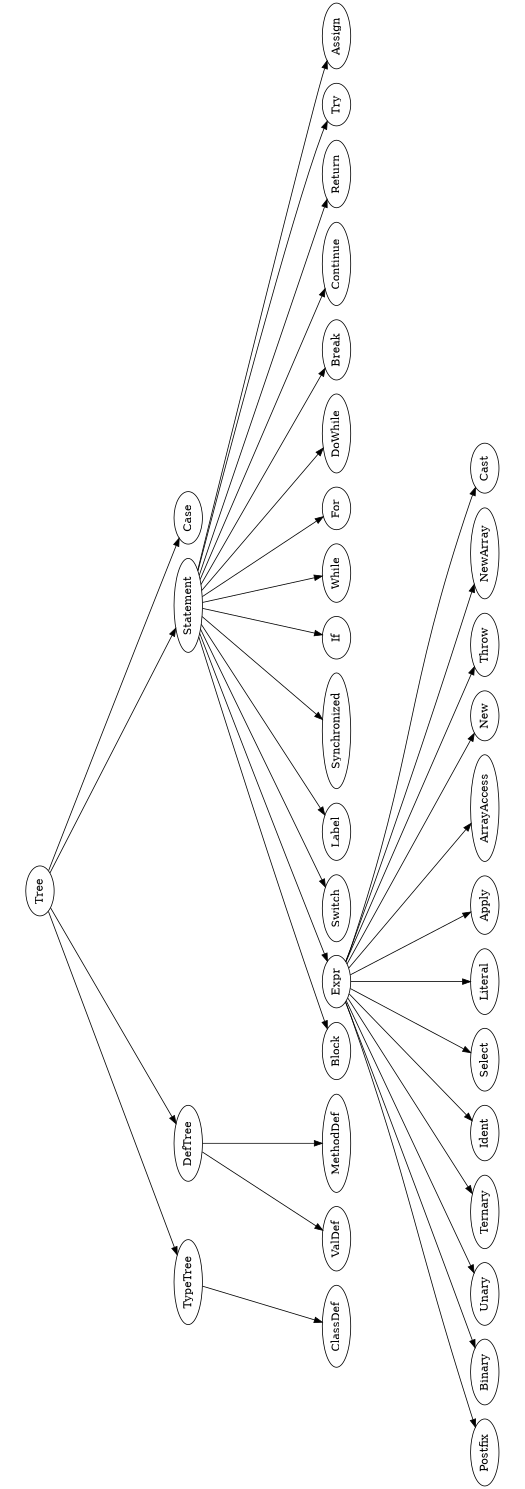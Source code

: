 strict digraph JavaAST {
  size="10.0,3.5";
  orientation="landscape";
  ratio=fill;
  /*
    -- TypeTree
    class, interface

    -- DefTree 
    filed, variable, param, 
    method, constructor 


    -- Statement
    switch, if, while, for, do-while, case, break
    block
    try-catch
    assignment



    -- Expr
    postfix, ternary, unary, binary
    literals
    cast
    new, ident
    method call, select
    new array, array access 


    
    -- Alone
    return
  */
  Tree -> TypeTree;
  Tree -> DefTree;
  Tree -> Statement;
  Tree -> Case;


  subgraph {
    TypeTree -> ClassDef;
  }
  
  subgraph {
    DefTree -> ValDef;
    DefTree -> MethodDef;
  }

  subgraph {
    Statement -> Block;
    Statement -> Expr;
    Statement -> Switch;
    Statement -> Label;
    Statement -> Synchronized;
    Statement -> If;
    Statement -> While;
    Statement -> For;
    Statement -> DoWhile;
    Statement -> Break;
    Statement -> Continue;
    Statement -> Return;
    Statement -> Try;
    Statement -> Assign;
  }

  subgraph {
    Expr -> Postfix;
    Expr -> Binary;
    Expr -> Unary;
    Expr -> Ternary;
    Expr -> Ident;
    Expr -> Select;
    Expr -> Literal;
    Expr -> Apply;
    Expr -> ArrayAccess;
    Expr -> New;
    Expr -> Throw;
    Expr -> NewArray;
    Expr -> Cast;
  }
  

}
